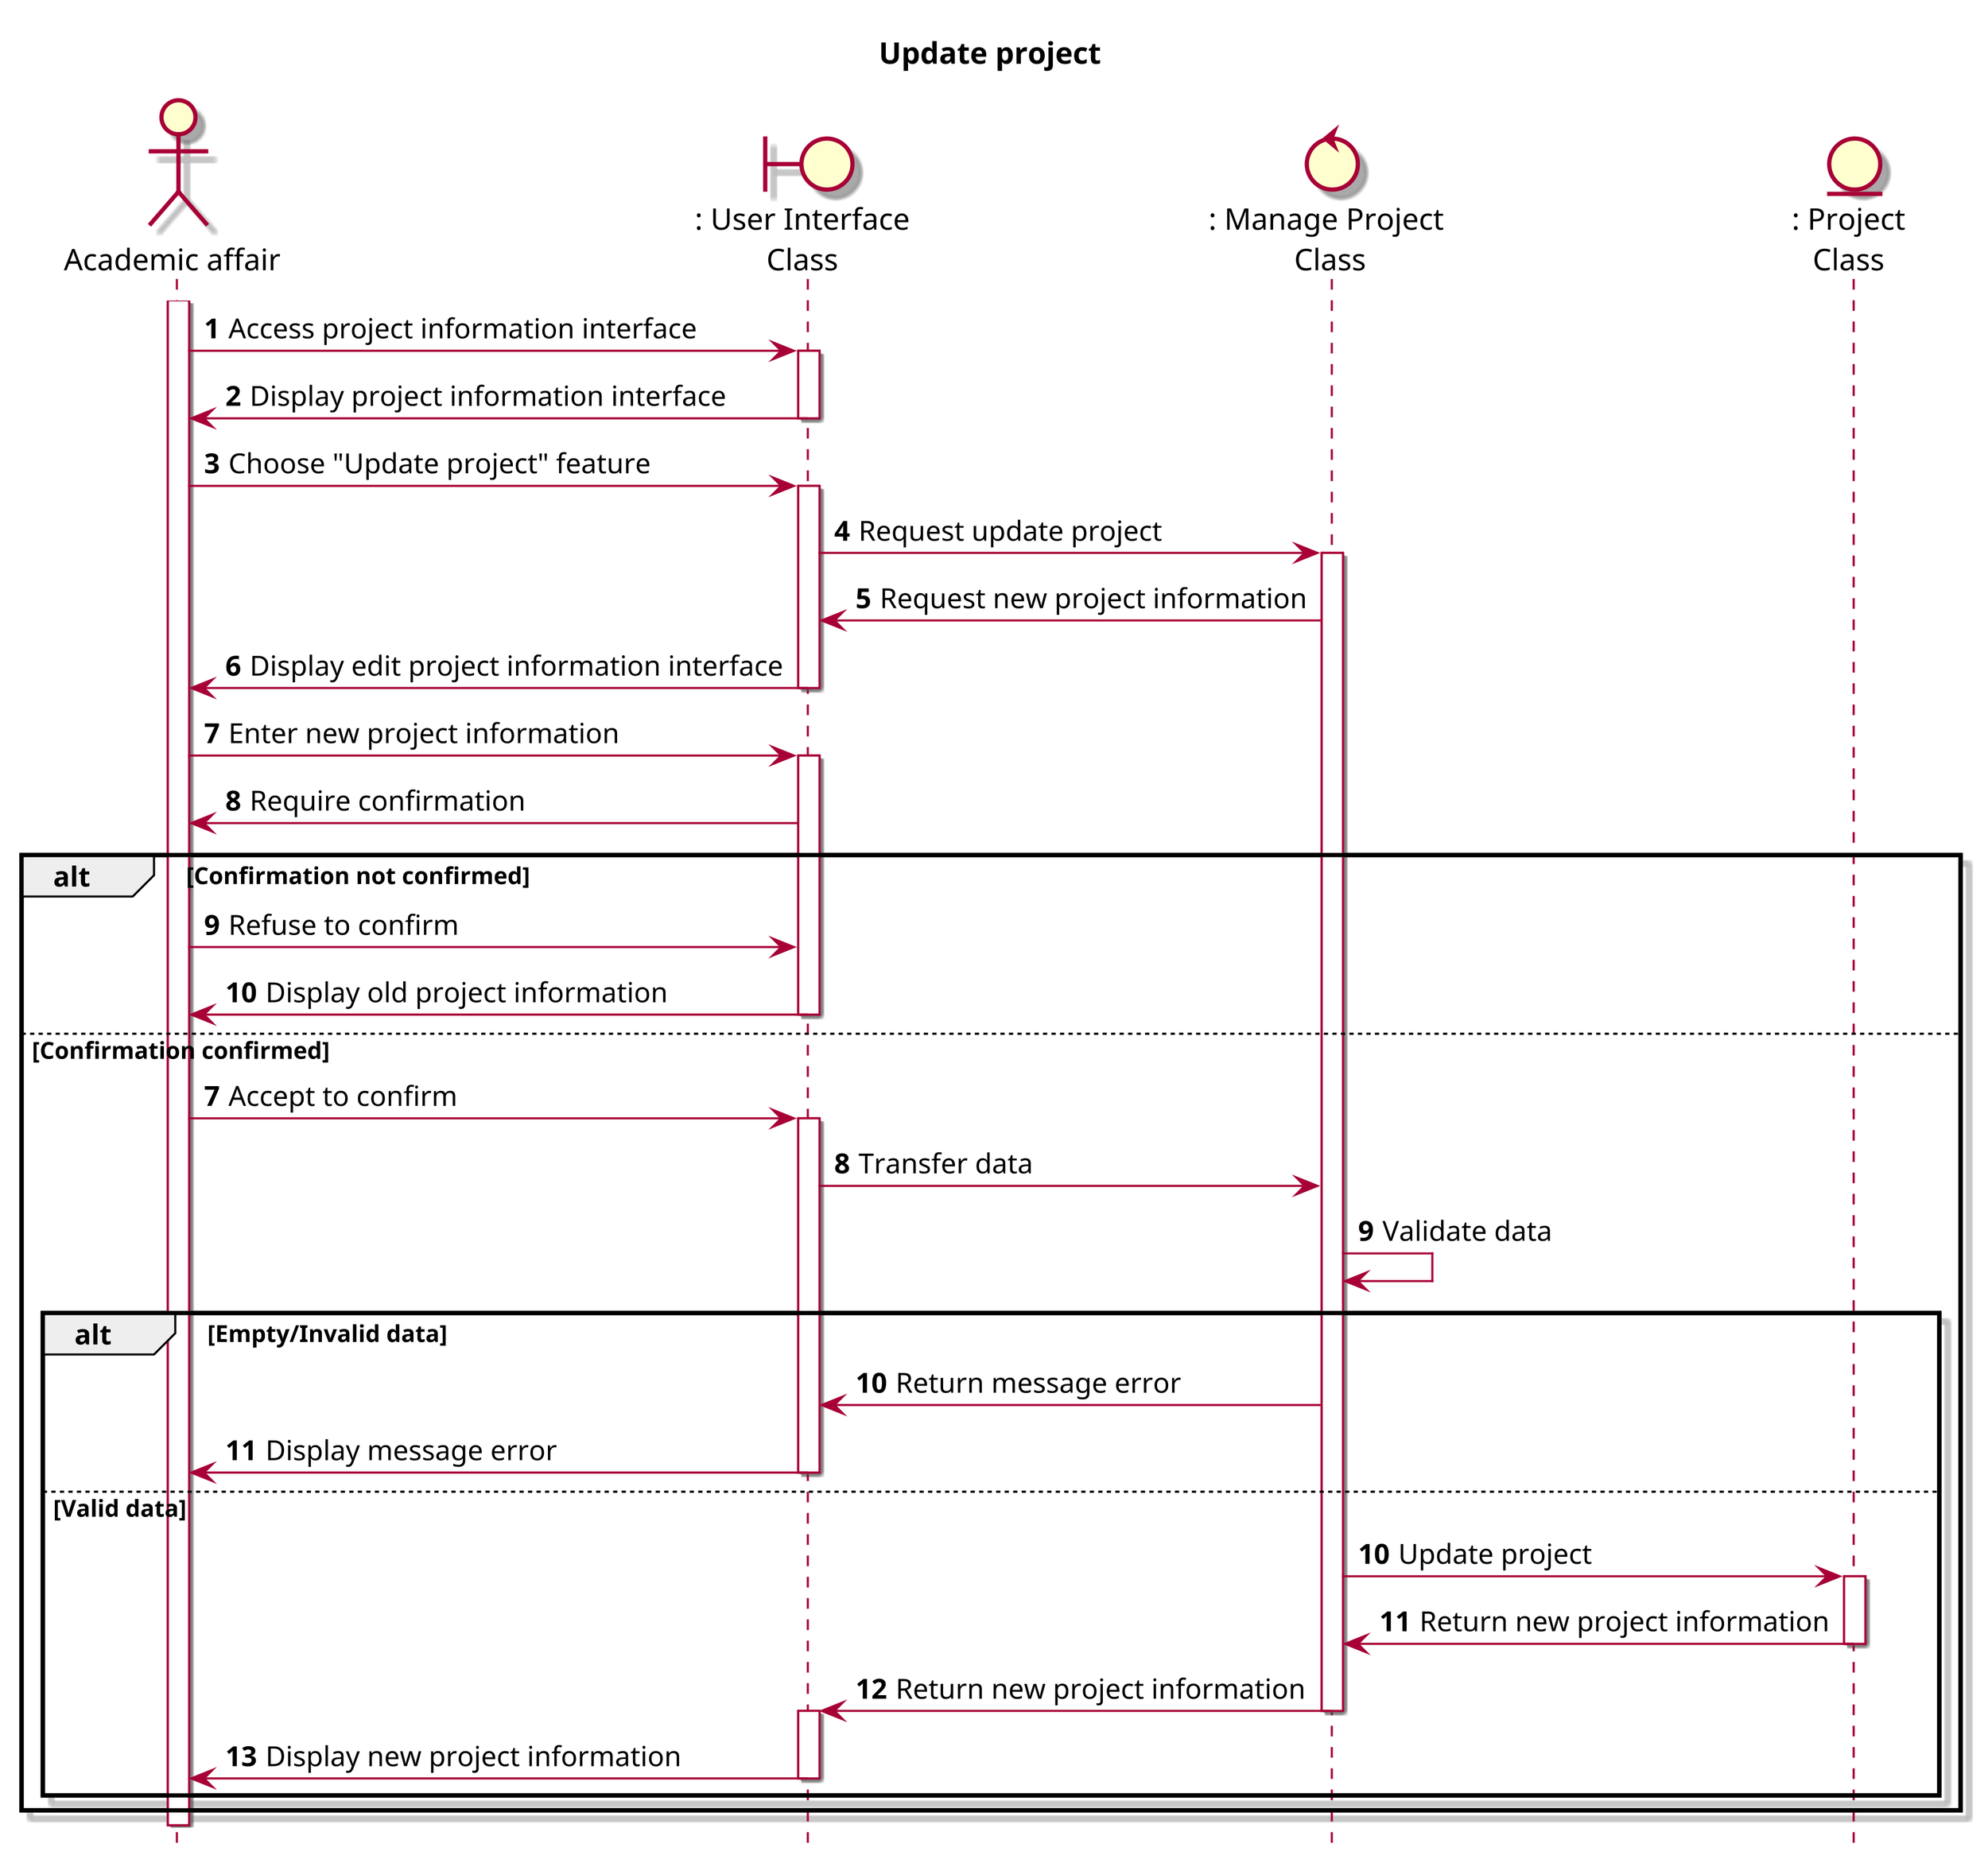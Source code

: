 @startuml UpdateProject
skin rose
scale 5
hide footbox

title "Update project"
actor "Academic affair" as aa
boundary ": User Interface\nClass" as ui
control ": Manage Project\n Class" as mp
entity ": Project\nClass" as p
autonumber
aa ++
aa -> ui ++: Access project information interface
ui -> aa --: Display project information interface
aa -> ui ++: Choose "Update project" feature
ui -> mp ++: Request update project
mp -> ui: Request new project information
ui -> aa --: Display edit project information interface
aa -> ui ++: Enter new project information
ui -> aa: Require confirmation
alt Confirmation not confirmed
  aa -> ui: Refuse to confirm
  ui -> aa --: Display old project information
else Confirmation confirmed
  autonumber 7
  aa -> ui ++: Accept to confirm
  ui -> mp: Transfer data
  mp -> mp: Validate data
  alt Empty/Invalid data
    mp -> ui: Return message error
    ui -> aa --: Display message error
  else Valid data
    autonumber 10
    mp -> p ++: Update project
    p -> mp --: Return new project information
    mp -> ui --++: Return new project information
    ui -> aa --: Display new project information
  end
end
aa --
@enduml